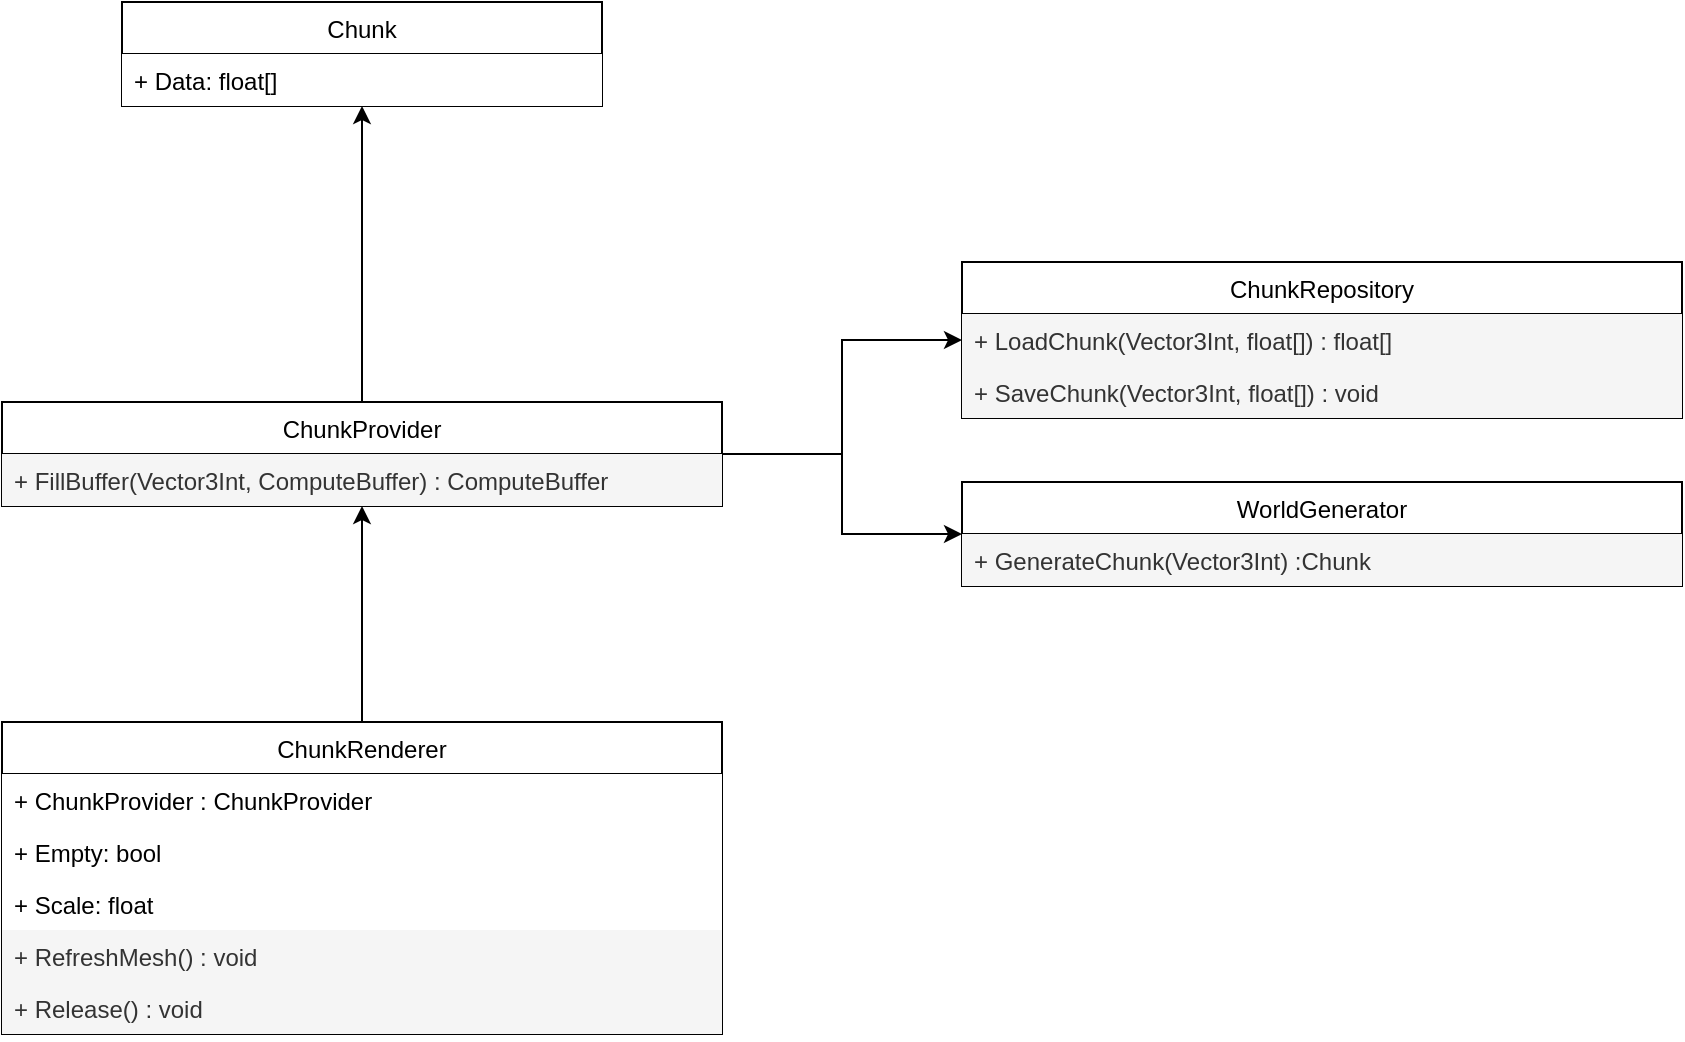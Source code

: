 <mxfile version="13.9.3" type="device"><diagram id="34rAJknLxyo53D9As6QK" name="Page-1"><mxGraphModel dx="1391" dy="862" grid="1" gridSize="10" guides="1" tooltips="1" connect="1" arrows="1" fold="1" page="1" pageScale="1" pageWidth="827" pageHeight="1169" math="0" shadow="0"><root><mxCell id="0"/><mxCell id="1" parent="0"/><mxCell id="QwAxwtrxc4EhzQClXK-I-18" style="edgeStyle=orthogonalEdgeStyle;rounded=0;orthogonalLoop=1;jettySize=auto;html=1;exitX=1;exitY=0.5;exitDx=0;exitDy=0;" parent="1" source="QwAxwtrxc4EhzQClXK-I-8" target="QwAxwtrxc4EhzQClXK-I-14" edge="1"><mxGeometry relative="1" as="geometry"/></mxCell><mxCell id="QwAxwtrxc4EhzQClXK-I-19" style="edgeStyle=orthogonalEdgeStyle;rounded=0;orthogonalLoop=1;jettySize=auto;html=1;exitX=0.5;exitY=0;exitDx=0;exitDy=0;" parent="1" source="QwAxwtrxc4EhzQClXK-I-8" target="QwAxwtrxc4EhzQClXK-I-1" edge="1"><mxGeometry relative="1" as="geometry"/></mxCell><mxCell id="QwAxwtrxc4EhzQClXK-I-26" style="edgeStyle=orthogonalEdgeStyle;rounded=0;orthogonalLoop=1;jettySize=auto;html=1;exitX=1;exitY=0.5;exitDx=0;exitDy=0;" parent="1" source="QwAxwtrxc4EhzQClXK-I-8" target="QwAxwtrxc4EhzQClXK-I-24" edge="1"><mxGeometry relative="1" as="geometry"/></mxCell><mxCell id="QwAxwtrxc4EhzQClXK-I-8" value="ChunkProvider" style="swimlane;fontStyle=0;childLayout=stackLayout;horizontal=1;startSize=26;horizontalStack=0;resizeParent=1;resizeParentMax=0;resizeLast=0;collapsible=1;marginBottom=0;" parent="1" vertex="1"><mxGeometry x="80" y="240" width="360" height="52" as="geometry"/></mxCell><mxCell id="QwAxwtrxc4EhzQClXK-I-13" value="+ FillBuffer(Vector3Int, ComputeBuffer) : ComputeBuffer" style="text;align=left;verticalAlign=top;spacingLeft=4;spacingRight=4;overflow=hidden;rotatable=0;points=[[0,0.5],[1,0.5]];portConstraint=eastwest;fillColor=#f5f5f5;strokeColor=none;fontColor=#333333;" parent="QwAxwtrxc4EhzQClXK-I-8" vertex="1"><mxGeometry y="26" width="360" height="26" as="geometry"/></mxCell><mxCell id="QwAxwtrxc4EhzQClXK-I-21" style="edgeStyle=orthogonalEdgeStyle;rounded=0;orthogonalLoop=1;jettySize=auto;html=1;exitX=0.5;exitY=0;exitDx=0;exitDy=0;entryX=0.5;entryY=1;entryDx=0;entryDy=0;" parent="1" source="QwAxwtrxc4EhzQClXK-I-11" target="QwAxwtrxc4EhzQClXK-I-8" edge="1"><mxGeometry relative="1" as="geometry"/></mxCell><mxCell id="QwAxwtrxc4EhzQClXK-I-11" value="ChunkRenderer" style="swimlane;fontStyle=0;childLayout=stackLayout;horizontal=1;startSize=26;horizontalStack=0;resizeParent=1;resizeParentMax=0;resizeLast=0;collapsible=1;marginBottom=0;" parent="1" vertex="1"><mxGeometry x="80" y="400" width="360" height="156" as="geometry"/></mxCell><mxCell id="QwAxwtrxc4EhzQClXK-I-17" value="+ ChunkProvider : ChunkProvider" style="text;align=left;verticalAlign=top;spacingLeft=4;spacingRight=4;overflow=hidden;rotatable=0;points=[[0,0.5],[1,0.5]];portConstraint=eastwest;fillColor=#ffffff;" parent="QwAxwtrxc4EhzQClXK-I-11" vertex="1"><mxGeometry y="26" width="360" height="26" as="geometry"/></mxCell><mxCell id="g1XAZoyfFlJOPNcLGu22-1" value="+ Empty: bool" style="text;align=left;verticalAlign=top;spacingLeft=4;spacingRight=4;overflow=hidden;rotatable=0;points=[[0,0.5],[1,0.5]];portConstraint=eastwest;fillColor=#ffffff;" vertex="1" parent="QwAxwtrxc4EhzQClXK-I-11"><mxGeometry y="52" width="360" height="26" as="geometry"/></mxCell><mxCell id="QwAxwtrxc4EhzQClXK-I-28" value="+ Scale: float" style="text;align=left;verticalAlign=top;spacingLeft=4;spacingRight=4;overflow=hidden;rotatable=0;points=[[0,0.5],[1,0.5]];portConstraint=eastwest;fillColor=#ffffff;" parent="QwAxwtrxc4EhzQClXK-I-11" vertex="1"><mxGeometry y="78" width="360" height="26" as="geometry"/></mxCell><mxCell id="QwAxwtrxc4EhzQClXK-I-22" value="+ RefreshMesh() : void" style="text;align=left;verticalAlign=top;spacingLeft=4;spacingRight=4;overflow=hidden;rotatable=0;points=[[0,0.5],[1,0.5]];portConstraint=eastwest;fillColor=#f5f5f5;fontColor=#333333;" parent="QwAxwtrxc4EhzQClXK-I-11" vertex="1"><mxGeometry y="104" width="360" height="26" as="geometry"/></mxCell><mxCell id="g1XAZoyfFlJOPNcLGu22-2" value="+ Release() : void" style="text;align=left;verticalAlign=top;spacingLeft=4;spacingRight=4;overflow=hidden;rotatable=0;points=[[0,0.5],[1,0.5]];portConstraint=eastwest;fontColor=#333333;fillColor=#f5f5f5;" vertex="1" parent="QwAxwtrxc4EhzQClXK-I-11"><mxGeometry y="130" width="360" height="26" as="geometry"/></mxCell><mxCell id="QwAxwtrxc4EhzQClXK-I-1" value="Chunk" style="swimlane;fontStyle=0;childLayout=stackLayout;horizontal=1;startSize=26;horizontalStack=0;resizeParent=1;resizeParentMax=0;resizeLast=0;collapsible=1;marginBottom=0;" parent="1" vertex="1"><mxGeometry x="140" y="40" width="240" height="52" as="geometry"/></mxCell><mxCell id="QwAxwtrxc4EhzQClXK-I-7" value="+ Data: float[]" style="text;strokeColor=none;fillColor=#ffffff;align=left;verticalAlign=top;spacingLeft=4;spacingRight=4;overflow=hidden;rotatable=0;points=[[0,0.5],[1,0.5]];portConstraint=eastwest;" parent="QwAxwtrxc4EhzQClXK-I-1" vertex="1"><mxGeometry y="26" width="240" height="26" as="geometry"/></mxCell><mxCell id="QwAxwtrxc4EhzQClXK-I-14" value="WorldGenerator" style="swimlane;fontStyle=0;childLayout=stackLayout;horizontal=1;startSize=26;horizontalStack=0;resizeParent=1;resizeParentMax=0;resizeLast=0;collapsible=1;marginBottom=0;" parent="1" vertex="1"><mxGeometry x="560" y="280" width="360" height="52" as="geometry"/></mxCell><mxCell id="QwAxwtrxc4EhzQClXK-I-15" value="+ GenerateChunk(Vector3Int) :Chunk" style="text;fillColor=#f5f5f5;align=left;verticalAlign=top;spacingLeft=4;spacingRight=4;overflow=hidden;rotatable=0;points=[[0,0.5],[1,0.5]];portConstraint=eastwest;fontColor=#333333;" parent="QwAxwtrxc4EhzQClXK-I-14" vertex="1"><mxGeometry y="26" width="360" height="26" as="geometry"/></mxCell><mxCell id="QwAxwtrxc4EhzQClXK-I-24" value="ChunkRepository" style="swimlane;fontStyle=0;childLayout=stackLayout;horizontal=1;startSize=26;horizontalStack=0;resizeParent=1;resizeParentMax=0;resizeLast=0;collapsible=1;marginBottom=0;" parent="1" vertex="1"><mxGeometry x="560" y="170" width="360" height="78" as="geometry"/></mxCell><mxCell id="QwAxwtrxc4EhzQClXK-I-25" value="+ LoadChunk(Vector3Int, float[]) : float[]" style="text;strokeColor=none;fillColor=#f5f5f5;align=left;verticalAlign=top;spacingLeft=4;spacingRight=4;overflow=hidden;rotatable=0;points=[[0,0.5],[1,0.5]];portConstraint=eastwest;fontColor=#333333;" parent="QwAxwtrxc4EhzQClXK-I-24" vertex="1"><mxGeometry y="26" width="360" height="26" as="geometry"/></mxCell><mxCell id="QwAxwtrxc4EhzQClXK-I-27" value="+ SaveChunk(Vector3Int, float[]) : void" style="text;strokeColor=none;fillColor=#f5f5f5;align=left;verticalAlign=top;spacingLeft=4;spacingRight=4;overflow=hidden;rotatable=0;points=[[0,0.5],[1,0.5]];portConstraint=eastwest;fontColor=#333333;" parent="QwAxwtrxc4EhzQClXK-I-24" vertex="1"><mxGeometry y="52" width="360" height="26" as="geometry"/></mxCell></root></mxGraphModel></diagram></mxfile>